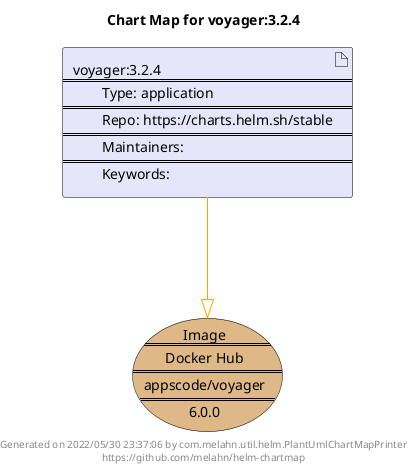 @startuml
skinparam linetype ortho
skinparam backgroundColor white
skinparam usecaseBorderColor black
skinparam usecaseArrowColor LightSlateGray
skinparam artifactBorderColor black
skinparam artifactArrowColor LightSlateGray

title Chart Map for voyager:3.2.4

'There is one referenced Helm Chart
artifact "voyager:3.2.4\n====\n\tType: application\n====\n\tRepo: https://charts.helm.sh/stable\n====\n\tMaintainers: \n====\n\tKeywords: " as voyager_3_2_4 #Lavender

'There is one referenced Docker Image
usecase "Image\n====\nDocker Hub\n====\nappscode/voyager\n====\n6.0.0" as appscode_voyager_6_0_0 #BurlyWood

'Chart Dependencies
voyager_3_2_4--[#orange]-|>appscode_voyager_6_0_0

center footer Generated on 2022/05/30 23:37:06 by com.melahn.util.helm.PlantUmlChartMapPrinter\nhttps://github.com/melahn/helm-chartmap
@enduml
